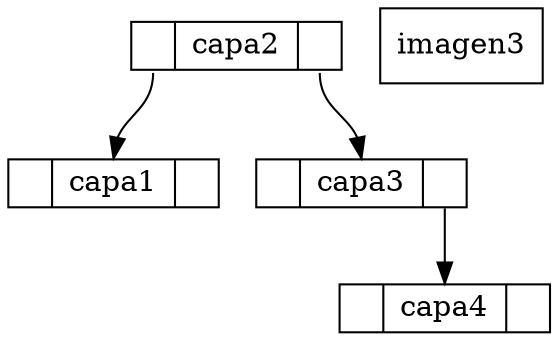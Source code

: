 digraph IMGSELECTED {
subgraph {node[shape = record,height=.1];
nodeAVL1[label = "<f0> |<f1> capa1|<f2> "];
nodeAVL2[label = "<f0> |<f1> capa2|<f2> "];
nodeAVL3[label = "<f0> |<f1> capa3|<f2> "];
nodeAVL4[label = "<f0> |<f1> capa4|<f2> "];
"nodeAVL2":f2 -> "nodeAVL3":f1;
"nodeAVL2":f0 -> "nodeAVL1":f1;
"nodeAVL3":f2 -> "nodeAVL4":f1;
}
imagen3[shape = box,group = 1]
{rank = same;imagen3;}subgraph{
}
}
